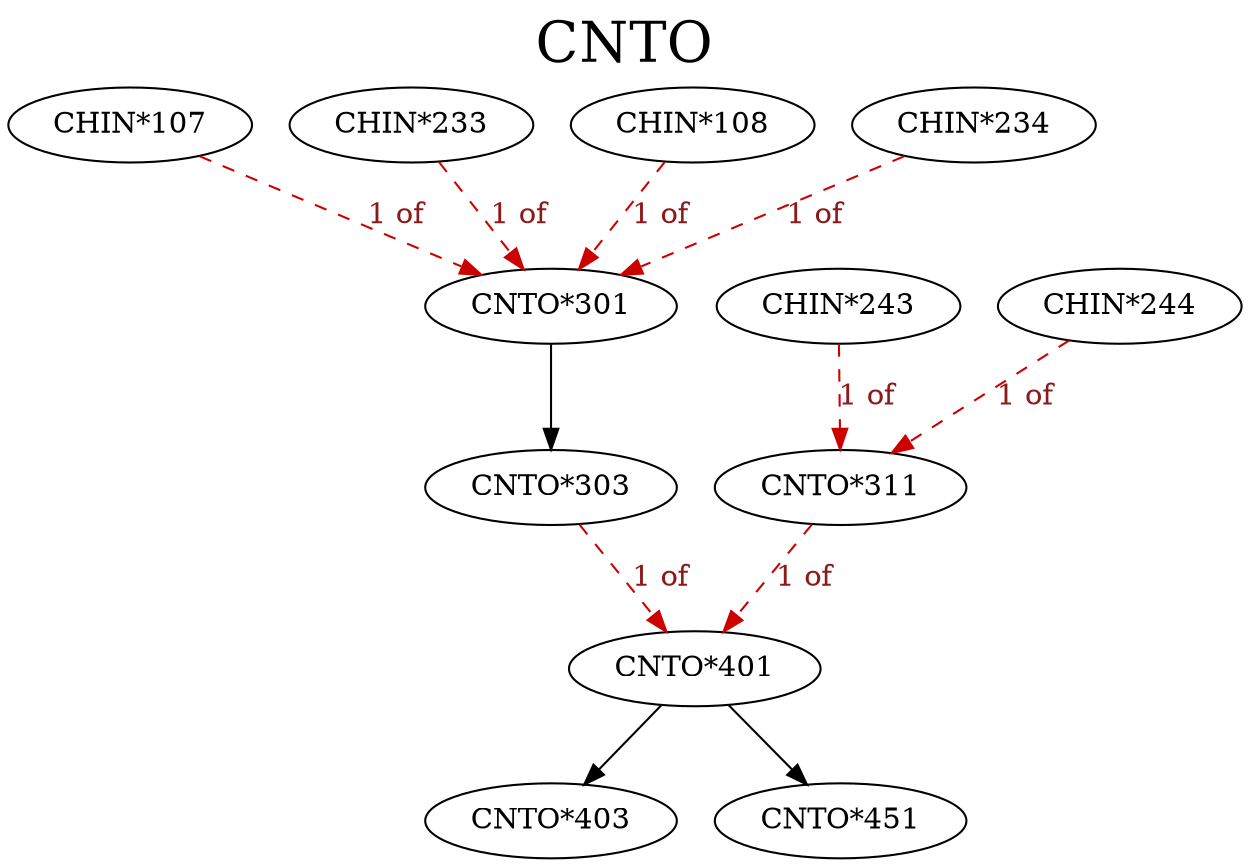 digraph CNTO {
labelloc = "t";
label = "CNTO"
fontsize = 27;
"CHIN*107" -> "CNTO*301" [style=dashed] [label="1 of", fontcolor=firebrick4] [color=red3]
"CHIN*233" -> "CNTO*301" [style=dashed] [label="1 of", fontcolor=firebrick4] [color=red3]
"CHIN*108" -> "CNTO*301" [style=dashed] [label="1 of", fontcolor=firebrick4] [color=red3]
"CHIN*234" -> "CNTO*301" [style=dashed] [label="1 of", fontcolor=firebrick4] [color=red3]
"CNTO*301" -> "CNTO*303" [style=solid]
"CHIN*243" -> "CNTO*311" [style=dashed] [label="1 of", fontcolor=firebrick4] [color=red3]
"CHIN*244" -> "CNTO*311" [style=dashed] [label="1 of", fontcolor=firebrick4] [color=red3]
"CNTO*303" -> "CNTO*401" [style=dashed] [label="1 of", fontcolor=firebrick4] [color=red3]
"CNTO*311" -> "CNTO*401" [style=dashed] [label="1 of", fontcolor=firebrick4] [color=red3]
"CNTO*401" -> "CNTO*403" [style=solid]
"CNTO*401" -> "CNTO*451" [style=solid]
}
